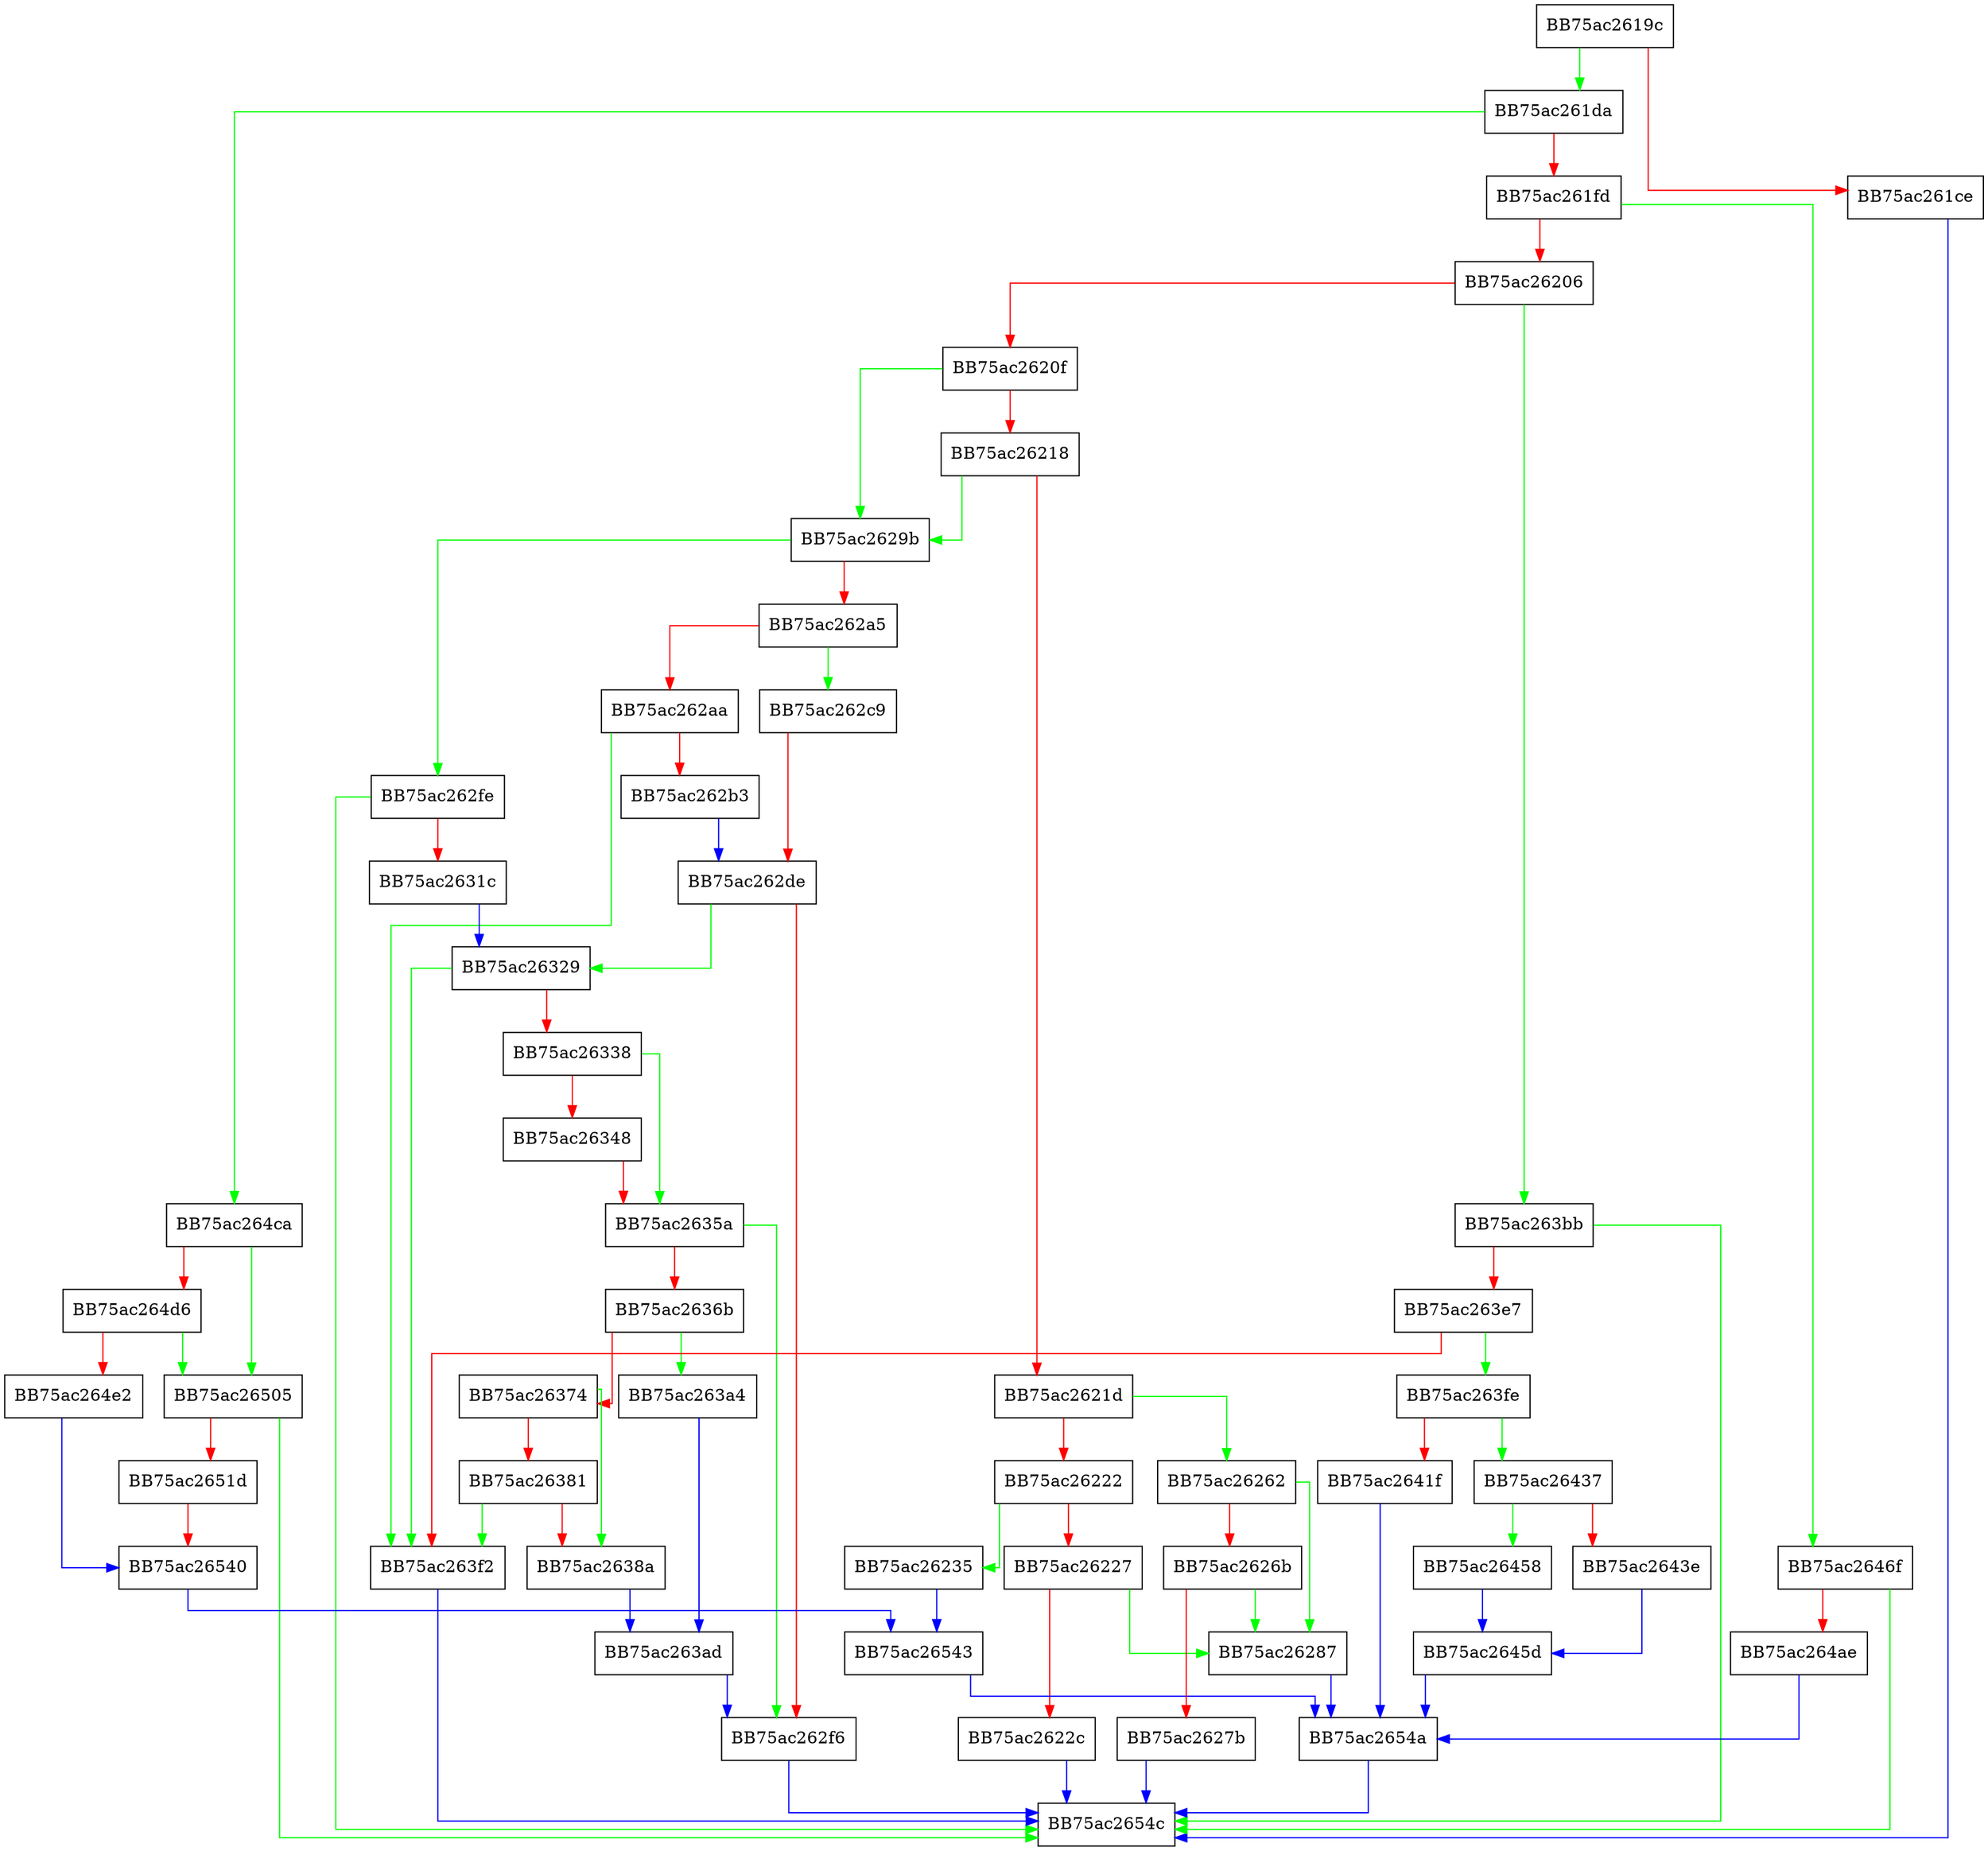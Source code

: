 digraph ZSTD_decompressContinue {
  node [shape="box"];
  graph [splines=ortho];
  BB75ac2619c -> BB75ac261da [color="green"];
  BB75ac2619c -> BB75ac261ce [color="red"];
  BB75ac261ce -> BB75ac2654c [color="blue"];
  BB75ac261da -> BB75ac264ca [color="green"];
  BB75ac261da -> BB75ac261fd [color="red"];
  BB75ac261fd -> BB75ac2646f [color="green"];
  BB75ac261fd -> BB75ac26206 [color="red"];
  BB75ac26206 -> BB75ac263bb [color="green"];
  BB75ac26206 -> BB75ac2620f [color="red"];
  BB75ac2620f -> BB75ac2629b [color="green"];
  BB75ac2620f -> BB75ac26218 [color="red"];
  BB75ac26218 -> BB75ac2629b [color="green"];
  BB75ac26218 -> BB75ac2621d [color="red"];
  BB75ac2621d -> BB75ac26262 [color="green"];
  BB75ac2621d -> BB75ac26222 [color="red"];
  BB75ac26222 -> BB75ac26235 [color="green"];
  BB75ac26222 -> BB75ac26227 [color="red"];
  BB75ac26227 -> BB75ac26287 [color="green"];
  BB75ac26227 -> BB75ac2622c [color="red"];
  BB75ac2622c -> BB75ac2654c [color="blue"];
  BB75ac26235 -> BB75ac26543 [color="blue"];
  BB75ac26262 -> BB75ac26287 [color="green"];
  BB75ac26262 -> BB75ac2626b [color="red"];
  BB75ac2626b -> BB75ac26287 [color="green"];
  BB75ac2626b -> BB75ac2627b [color="red"];
  BB75ac2627b -> BB75ac2654c [color="blue"];
  BB75ac26287 -> BB75ac2654a [color="blue"];
  BB75ac2629b -> BB75ac262fe [color="green"];
  BB75ac2629b -> BB75ac262a5 [color="red"];
  BB75ac262a5 -> BB75ac262c9 [color="green"];
  BB75ac262a5 -> BB75ac262aa [color="red"];
  BB75ac262aa -> BB75ac263f2 [color="green"];
  BB75ac262aa -> BB75ac262b3 [color="red"];
  BB75ac262b3 -> BB75ac262de [color="blue"];
  BB75ac262c9 -> BB75ac262de [color="red"];
  BB75ac262de -> BB75ac26329 [color="green"];
  BB75ac262de -> BB75ac262f6 [color="red"];
  BB75ac262f6 -> BB75ac2654c [color="blue"];
  BB75ac262fe -> BB75ac2654c [color="green"];
  BB75ac262fe -> BB75ac2631c [color="red"];
  BB75ac2631c -> BB75ac26329 [color="blue"];
  BB75ac26329 -> BB75ac263f2 [color="green"];
  BB75ac26329 -> BB75ac26338 [color="red"];
  BB75ac26338 -> BB75ac2635a [color="green"];
  BB75ac26338 -> BB75ac26348 [color="red"];
  BB75ac26348 -> BB75ac2635a [color="red"];
  BB75ac2635a -> BB75ac262f6 [color="green"];
  BB75ac2635a -> BB75ac2636b [color="red"];
  BB75ac2636b -> BB75ac263a4 [color="green"];
  BB75ac2636b -> BB75ac26374 [color="red"];
  BB75ac26374 -> BB75ac2638a [color="green"];
  BB75ac26374 -> BB75ac26381 [color="red"];
  BB75ac26381 -> BB75ac263f2 [color="green"];
  BB75ac26381 -> BB75ac2638a [color="red"];
  BB75ac2638a -> BB75ac263ad [color="blue"];
  BB75ac263a4 -> BB75ac263ad [color="blue"];
  BB75ac263ad -> BB75ac262f6 [color="blue"];
  BB75ac263bb -> BB75ac2654c [color="green"];
  BB75ac263bb -> BB75ac263e7 [color="red"];
  BB75ac263e7 -> BB75ac263fe [color="green"];
  BB75ac263e7 -> BB75ac263f2 [color="red"];
  BB75ac263f2 -> BB75ac2654c [color="blue"];
  BB75ac263fe -> BB75ac26437 [color="green"];
  BB75ac263fe -> BB75ac2641f [color="red"];
  BB75ac2641f -> BB75ac2654a [color="blue"];
  BB75ac26437 -> BB75ac26458 [color="green"];
  BB75ac26437 -> BB75ac2643e [color="red"];
  BB75ac2643e -> BB75ac2645d [color="blue"];
  BB75ac26458 -> BB75ac2645d [color="blue"];
  BB75ac2645d -> BB75ac2654a [color="blue"];
  BB75ac2646f -> BB75ac2654c [color="green"];
  BB75ac2646f -> BB75ac264ae [color="red"];
  BB75ac264ae -> BB75ac2654a [color="blue"];
  BB75ac264ca -> BB75ac26505 [color="green"];
  BB75ac264ca -> BB75ac264d6 [color="red"];
  BB75ac264d6 -> BB75ac26505 [color="green"];
  BB75ac264d6 -> BB75ac264e2 [color="red"];
  BB75ac264e2 -> BB75ac26540 [color="blue"];
  BB75ac26505 -> BB75ac2654c [color="green"];
  BB75ac26505 -> BB75ac2651d [color="red"];
  BB75ac2651d -> BB75ac26540 [color="red"];
  BB75ac26540 -> BB75ac26543 [color="blue"];
  BB75ac26543 -> BB75ac2654a [color="blue"];
  BB75ac2654a -> BB75ac2654c [color="blue"];
}